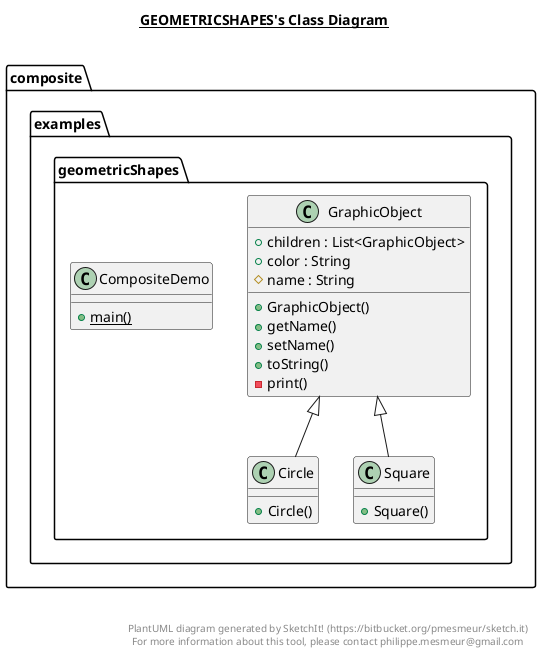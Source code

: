 @startuml

title __GEOMETRICSHAPES's Class Diagram__\n

  namespace composite.examples.geometricShapes {
    class composite.examples.geometricShapes.Circle {
        + Circle()
    }
  }
  

  namespace composite.examples.geometricShapes {
    class composite.examples.geometricShapes.CompositeDemo {
        {static} + main()
    }
  }
  

  namespace composite.examples.geometricShapes {
    class composite.examples.geometricShapes.GraphicObject {
        + children : List<GraphicObject>
        + color : String
        # name : String
        + GraphicObject()
        + getName()
        + setName()
        + toString()
        - print()
    }
  }
  

  namespace composite.examples.geometricShapes {
    class composite.examples.geometricShapes.Square {
        + Square()
    }
  }
  

  composite.examples.geometricShapes.Circle -up-|> composite.examples.geometricShapes.GraphicObject
  composite.examples.geometricShapes.Square -up-|> composite.examples.geometricShapes.GraphicObject


right footer


PlantUML diagram generated by SketchIt! (https://bitbucket.org/pmesmeur/sketch.it)
For more information about this tool, please contact philippe.mesmeur@gmail.com
endfooter

@enduml
